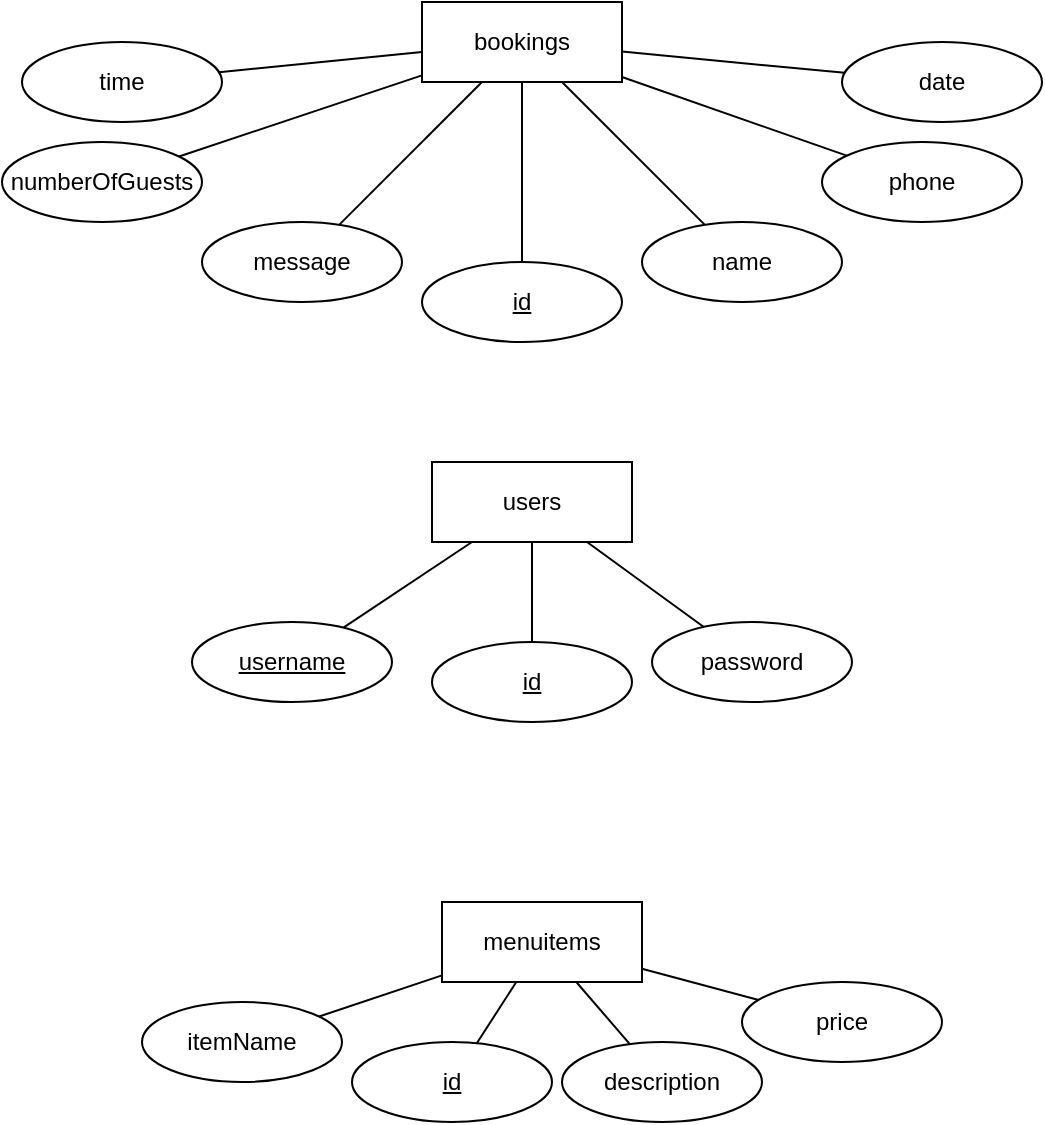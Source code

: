 <mxfile>
    <diagram id="258xOJBcKKpPyHiwRs75" name="Page-1">
        <mxGraphModel dx="2427" dy="1280" grid="1" gridSize="10" guides="1" tooltips="1" connect="1" arrows="1" fold="1" page="1" pageScale="1" pageWidth="850" pageHeight="1100" math="0" shadow="0">
            <root>
                <mxCell id="0"/>
                <mxCell id="1" parent="0"/>
                <mxCell id="2" value="bookings" style="whiteSpace=wrap;html=1;align=center;" vertex="1" parent="1">
                    <mxGeometry x="360" y="250" width="100" height="40" as="geometry"/>
                </mxCell>
                <mxCell id="16" style="edgeStyle=none;html=1;endArrow=none;endFill=0;" edge="1" parent="1" source="3" target="2">
                    <mxGeometry relative="1" as="geometry"/>
                </mxCell>
                <mxCell id="3" value="name" style="ellipse;whiteSpace=wrap;html=1;align=center;" vertex="1" parent="1">
                    <mxGeometry x="470" y="360" width="100" height="40" as="geometry"/>
                </mxCell>
                <mxCell id="13" style="edgeStyle=none;html=1;endArrow=none;endFill=0;" edge="1" parent="1" source="4" target="2">
                    <mxGeometry relative="1" as="geometry"/>
                </mxCell>
                <mxCell id="4" value="&lt;u&gt;id&lt;/u&gt;" style="ellipse;whiteSpace=wrap;html=1;align=center;" vertex="1" parent="1">
                    <mxGeometry x="360" y="380" width="100" height="40" as="geometry"/>
                </mxCell>
                <mxCell id="15" style="edgeStyle=none;html=1;endArrow=none;endFill=0;" edge="1" parent="1" source="5" target="2">
                    <mxGeometry relative="1" as="geometry"/>
                </mxCell>
                <mxCell id="5" value="phone" style="ellipse;whiteSpace=wrap;html=1;align=center;" vertex="1" parent="1">
                    <mxGeometry x="560" y="320" width="100" height="40" as="geometry"/>
                </mxCell>
                <mxCell id="18" style="edgeStyle=none;html=1;endArrow=none;endFill=0;" edge="1" parent="1" source="6" target="2">
                    <mxGeometry relative="1" as="geometry"/>
                </mxCell>
                <mxCell id="6" value="numberOfGuests" style="ellipse;whiteSpace=wrap;html=1;align=center;" vertex="1" parent="1">
                    <mxGeometry x="150" y="320" width="100" height="40" as="geometry"/>
                </mxCell>
                <mxCell id="14" style="edgeStyle=none;html=1;endArrow=none;endFill=0;" edge="1" parent="1" source="7" target="2">
                    <mxGeometry relative="1" as="geometry"/>
                </mxCell>
                <mxCell id="7" value="date" style="ellipse;whiteSpace=wrap;html=1;align=center;" vertex="1" parent="1">
                    <mxGeometry x="570" y="270" width="100" height="40" as="geometry"/>
                </mxCell>
                <mxCell id="19" style="edgeStyle=none;html=1;endArrow=none;endFill=0;" edge="1" parent="1" source="9" target="2">
                    <mxGeometry relative="1" as="geometry"/>
                </mxCell>
                <mxCell id="9" value="time" style="ellipse;whiteSpace=wrap;html=1;align=center;" vertex="1" parent="1">
                    <mxGeometry x="160" y="270" width="100" height="40" as="geometry"/>
                </mxCell>
                <mxCell id="17" style="edgeStyle=none;html=1;endArrow=none;endFill=0;" edge="1" parent="1" source="11" target="2">
                    <mxGeometry relative="1" as="geometry"/>
                </mxCell>
                <mxCell id="11" value="message" style="ellipse;whiteSpace=wrap;html=1;align=center;" vertex="1" parent="1">
                    <mxGeometry x="250" y="360" width="100" height="40" as="geometry"/>
                </mxCell>
                <mxCell id="20" value="menuitems" style="whiteSpace=wrap;html=1;align=center;" vertex="1" parent="1">
                    <mxGeometry x="370" y="700" width="100" height="40" as="geometry"/>
                </mxCell>
                <mxCell id="22" style="edgeStyle=none;html=1;endArrow=none;endFill=0;" edge="1" parent="1" source="21" target="20">
                    <mxGeometry relative="1" as="geometry"/>
                </mxCell>
                <mxCell id="21" value="&lt;u&gt;id&lt;/u&gt;" style="ellipse;whiteSpace=wrap;html=1;align=center;" vertex="1" parent="1">
                    <mxGeometry x="325" y="770" width="100" height="40" as="geometry"/>
                </mxCell>
                <mxCell id="24" style="edgeStyle=none;html=1;endArrow=none;endFill=0;" edge="1" parent="1" source="23" target="20">
                    <mxGeometry relative="1" as="geometry"/>
                </mxCell>
                <mxCell id="23" value="itemName" style="ellipse;whiteSpace=wrap;html=1;align=center;" vertex="1" parent="1">
                    <mxGeometry x="220" y="750" width="100" height="40" as="geometry"/>
                </mxCell>
                <mxCell id="26" style="edgeStyle=none;html=1;endArrow=none;endFill=0;" edge="1" parent="1" source="25" target="20">
                    <mxGeometry relative="1" as="geometry"/>
                </mxCell>
                <mxCell id="25" value="description" style="ellipse;whiteSpace=wrap;html=1;align=center;" vertex="1" parent="1">
                    <mxGeometry x="430" y="770" width="100" height="40" as="geometry"/>
                </mxCell>
                <mxCell id="28" style="edgeStyle=none;html=1;endArrow=none;endFill=0;" edge="1" parent="1" source="27" target="20">
                    <mxGeometry relative="1" as="geometry"/>
                </mxCell>
                <mxCell id="27" value="price" style="ellipse;whiteSpace=wrap;html=1;align=center;" vertex="1" parent="1">
                    <mxGeometry x="520" y="740" width="100" height="40" as="geometry"/>
                </mxCell>
                <mxCell id="29" value="users" style="whiteSpace=wrap;html=1;align=center;" vertex="1" parent="1">
                    <mxGeometry x="365" y="480" width="100" height="40" as="geometry"/>
                </mxCell>
                <mxCell id="31" style="edgeStyle=none;html=1;endArrow=none;endFill=0;" edge="1" parent="1" source="30" target="29">
                    <mxGeometry relative="1" as="geometry"/>
                </mxCell>
                <mxCell id="30" value="&lt;u&gt;id&lt;/u&gt;" style="ellipse;whiteSpace=wrap;html=1;align=center;" vertex="1" parent="1">
                    <mxGeometry x="365" y="570" width="100" height="40" as="geometry"/>
                </mxCell>
                <mxCell id="33" style="edgeStyle=none;html=1;endArrow=none;endFill=0;" edge="1" parent="1" source="32" target="29">
                    <mxGeometry relative="1" as="geometry"/>
                </mxCell>
                <mxCell id="32" value="&lt;u&gt;username&lt;/u&gt;" style="ellipse;whiteSpace=wrap;html=1;align=center;" vertex="1" parent="1">
                    <mxGeometry x="245" y="560" width="100" height="40" as="geometry"/>
                </mxCell>
                <mxCell id="35" style="edgeStyle=none;html=1;endArrow=none;endFill=0;" edge="1" parent="1" source="34" target="29">
                    <mxGeometry relative="1" as="geometry"/>
                </mxCell>
                <mxCell id="34" value="password" style="ellipse;whiteSpace=wrap;html=1;align=center;" vertex="1" parent="1">
                    <mxGeometry x="475" y="560" width="100" height="40" as="geometry"/>
                </mxCell>
            </root>
        </mxGraphModel>
    </diagram>
</mxfile>